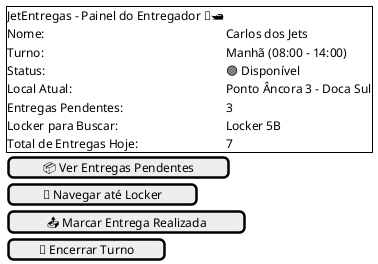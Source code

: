 @startsalt
{
{+
  JetEntregas - Painel do Entregador 🚚🛥️

  Nome:         | Carlos dos Jets
  Turno:        | Manhã (08:00 - 14:00)
  Status:       | 🟢 Disponível
  Local Atual:  | Ponto Âncora 3 - Doca Sul

  Entregas Pendentes:     | 3
  Locker para Buscar:     | Locker 5B
  Total de Entregas Hoje: | 7

}

[ 📦 Ver Entregas Pendentes ]
[ 📍 Navegar até Locker ]
[ 📤 Marcar Entrega Realizada ]
[ 🚪 Encerrar Turno ]
}
@endsalt
